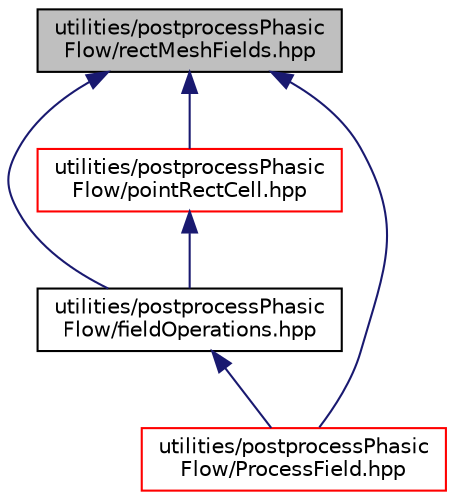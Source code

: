 digraph "utilities/postprocessPhasicFlow/rectMeshFields.hpp"
{
 // LATEX_PDF_SIZE
  edge [fontname="Helvetica",fontsize="10",labelfontname="Helvetica",labelfontsize="10"];
  node [fontname="Helvetica",fontsize="10",shape=record];
  Node1 [label="utilities/postprocessPhasic\lFlow/rectMeshFields.hpp",height=0.2,width=0.4,color="black", fillcolor="grey75", style="filled", fontcolor="black",tooltip=" "];
  Node1 -> Node2 [dir="back",color="midnightblue",fontsize="10",style="solid",fontname="Helvetica"];
  Node2 [label="utilities/postprocessPhasic\lFlow/fieldOperations.hpp",height=0.2,width=0.4,color="black", fillcolor="white", style="filled",URL="$fieldOperations_8hpp.html",tooltip=" "];
  Node2 -> Node3 [dir="back",color="midnightblue",fontsize="10",style="solid",fontname="Helvetica"];
  Node3 [label="utilities/postprocessPhasic\lFlow/ProcessField.hpp",height=0.2,width=0.4,color="red", fillcolor="white", style="filled",URL="$ProcessField_8hpp.html",tooltip=" "];
  Node1 -> Node5 [dir="back",color="midnightblue",fontsize="10",style="solid",fontname="Helvetica"];
  Node5 [label="utilities/postprocessPhasic\lFlow/pointRectCell.hpp",height=0.2,width=0.4,color="red", fillcolor="white", style="filled",URL="$pointRectCell_8hpp.html",tooltip=" "];
  Node5 -> Node2 [dir="back",color="midnightblue",fontsize="10",style="solid",fontname="Helvetica"];
  Node1 -> Node3 [dir="back",color="midnightblue",fontsize="10",style="solid",fontname="Helvetica"];
}
